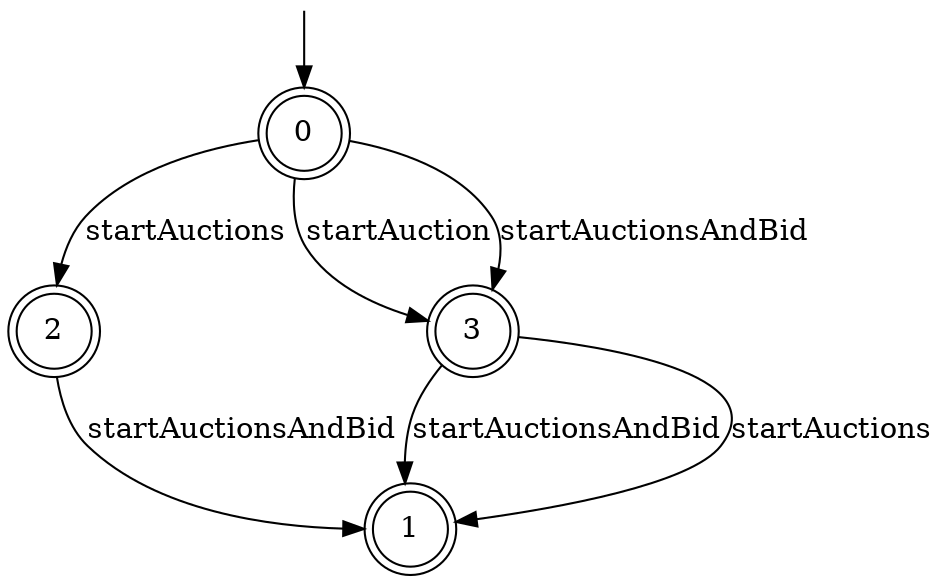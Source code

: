 digraph g {

	s0 [shape="doublecircle" label="0"];
	s1 [shape="doublecircle" label="1"];
	s2 [shape="doublecircle" label="2"];
	s3 [shape="doublecircle" label="3"];
	s0 -> s3 [label="startAuction"];
	s0 -> s3 [label="startAuctionsAndBid"];
	s0 -> s2 [label="startAuctions"];
	s2 -> s1 [label="startAuctionsAndBid"];
	s3 -> s1 [label="startAuctionsAndBid"];
	s3 -> s1 [label="startAuctions"];

__start0 [label="" shape="none" width="0" height="0"];
__start0 -> s0;

}
